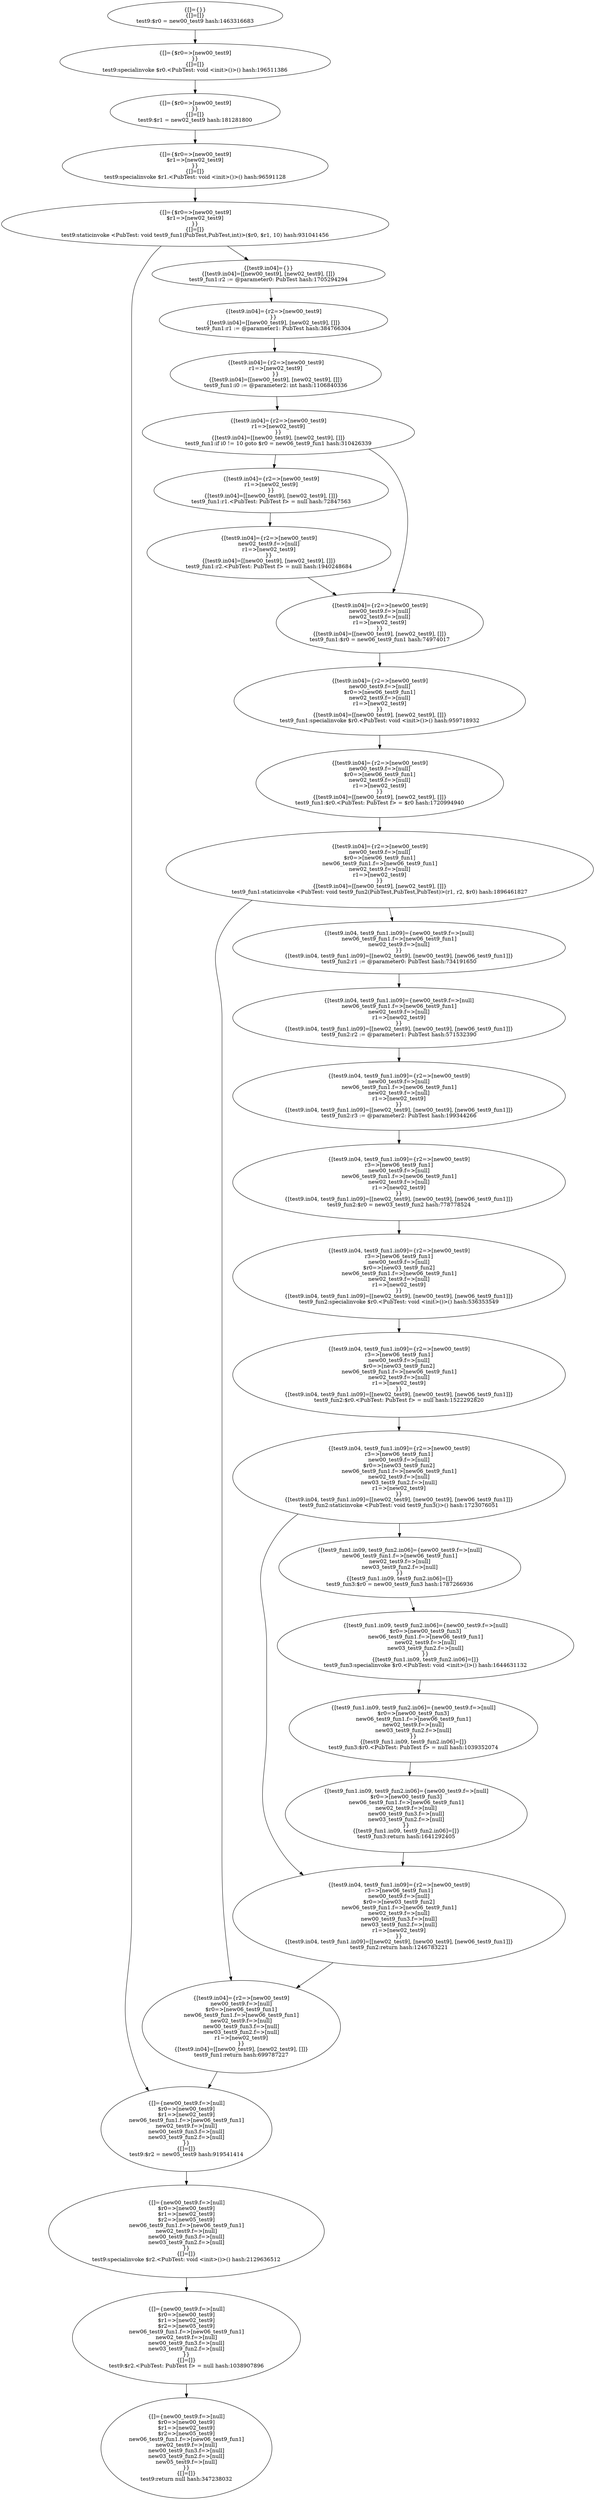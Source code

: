 digraph "./target1-pub/PubTest.test9" {
    "{[]={}}
{[]=[]}
test9:$r0 = new00_test9 hash:1463316683";
    "{[]={$r0=>[new00_test9]
}}
{[]=[]}
test9:specialinvoke $r0.<PubTest: void <init>()>() hash:196511386";
    "{[]={$r0=>[new00_test9]
}}
{[]=[]}
test9:$r1 = new02_test9 hash:181281800";
    "{[]={$r0=>[new00_test9]
$r1=>[new02_test9]
}}
{[]=[]}
test9:specialinvoke $r1.<PubTest: void <init>()>() hash:96591128";
    "{[]={$r0=>[new00_test9]
$r1=>[new02_test9]
}}
{[]=[]}
test9:staticinvoke <PubTest: void test9_fun1(PubTest,PubTest,int)>($r0, $r1, 10) hash:931041456";
    "{[]={new00_test9.f=>[null]
$r0=>[new00_test9]
$r1=>[new02_test9]
new06_test9_fun1.f=>[new06_test9_fun1]
new02_test9.f=>[null]
new00_test9_fun3.f=>[null]
new03_test9_fun2.f=>[null]
}}
{[]=[]}
test9:$r2 = new05_test9 hash:919541414";
    "{[]={new00_test9.f=>[null]
$r0=>[new00_test9]
$r1=>[new02_test9]
$r2=>[new05_test9]
new06_test9_fun1.f=>[new06_test9_fun1]
new02_test9.f=>[null]
new00_test9_fun3.f=>[null]
new03_test9_fun2.f=>[null]
}}
{[]=[]}
test9:specialinvoke $r2.<PubTest: void <init>()>() hash:2129636512";
    "{[]={new00_test9.f=>[null]
$r0=>[new00_test9]
$r1=>[new02_test9]
$r2=>[new05_test9]
new06_test9_fun1.f=>[new06_test9_fun1]
new02_test9.f=>[null]
new00_test9_fun3.f=>[null]
new03_test9_fun2.f=>[null]
}}
{[]=[]}
test9:$r2.<PubTest: PubTest f> = null hash:1038907896";
    "{[]={new00_test9.f=>[null]
$r0=>[new00_test9]
$r1=>[new02_test9]
$r2=>[new05_test9]
new06_test9_fun1.f=>[new06_test9_fun1]
new02_test9.f=>[null]
new00_test9_fun3.f=>[null]
new03_test9_fun2.f=>[null]
new05_test9.f=>[null]
}}
{[]=[]}
test9:return null hash:347238032";
    "{[test9.in04]={}}
{[test9.in04]=[[new00_test9], [new02_test9], []]}
test9_fun1:r2 := @parameter0: PubTest hash:1705294294";
    "{[test9.in04]={r2=>[new00_test9]
}}
{[test9.in04]=[[new00_test9], [new02_test9], []]}
test9_fun1:r1 := @parameter1: PubTest hash:384766304";
    "{[test9.in04]={r2=>[new00_test9]
r1=>[new02_test9]
}}
{[test9.in04]=[[new00_test9], [new02_test9], []]}
test9_fun1:i0 := @parameter2: int hash:1106840336";
    "{[test9.in04]={r2=>[new00_test9]
r1=>[new02_test9]
}}
{[test9.in04]=[[new00_test9], [new02_test9], []]}
test9_fun1:if i0 != 10 goto $r0 = new06_test9_fun1 hash:310426339";
    "{[test9.in04]={r2=>[new00_test9]
r1=>[new02_test9]
}}
{[test9.in04]=[[new00_test9], [new02_test9], []]}
test9_fun1:r1.<PubTest: PubTest f> = null hash:72847563";
    "{[test9.in04]={r2=>[new00_test9]
new02_test9.f=>[null]
r1=>[new02_test9]
}}
{[test9.in04]=[[new00_test9], [new02_test9], []]}
test9_fun1:r2.<PubTest: PubTest f> = null hash:1940248684";
    "{[test9.in04]={r2=>[new00_test9]
new00_test9.f=>[null]
new02_test9.f=>[null]
r1=>[new02_test9]
}}
{[test9.in04]=[[new00_test9], [new02_test9], []]}
test9_fun1:$r0 = new06_test9_fun1 hash:74974017";
    "{[test9.in04]={r2=>[new00_test9]
new00_test9.f=>[null]
$r0=>[new06_test9_fun1]
new02_test9.f=>[null]
r1=>[new02_test9]
}}
{[test9.in04]=[[new00_test9], [new02_test9], []]}
test9_fun1:specialinvoke $r0.<PubTest: void <init>()>() hash:959718932";
    "{[test9.in04]={r2=>[new00_test9]
new00_test9.f=>[null]
$r0=>[new06_test9_fun1]
new02_test9.f=>[null]
r1=>[new02_test9]
}}
{[test9.in04]=[[new00_test9], [new02_test9], []]}
test9_fun1:$r0.<PubTest: PubTest f> = $r0 hash:1720994940";
    "{[test9.in04]={r2=>[new00_test9]
new00_test9.f=>[null]
$r0=>[new06_test9_fun1]
new06_test9_fun1.f=>[new06_test9_fun1]
new02_test9.f=>[null]
r1=>[new02_test9]
}}
{[test9.in04]=[[new00_test9], [new02_test9], []]}
test9_fun1:staticinvoke <PubTest: void test9_fun2(PubTest,PubTest,PubTest)>(r1, r2, $r0) hash:1896461827";
    "{[test9.in04]={r2=>[new00_test9]
new00_test9.f=>[null]
$r0=>[new06_test9_fun1]
new06_test9_fun1.f=>[new06_test9_fun1]
new02_test9.f=>[null]
new00_test9_fun3.f=>[null]
new03_test9_fun2.f=>[null]
r1=>[new02_test9]
}}
{[test9.in04]=[[new00_test9], [new02_test9], []]}
test9_fun1:return hash:699787227";
    "{[test9.in04, test9_fun1.in09]={new00_test9.f=>[null]
new06_test9_fun1.f=>[new06_test9_fun1]
new02_test9.f=>[null]
}}
{[test9.in04, test9_fun1.in09]=[[new02_test9], [new00_test9], [new06_test9_fun1]]}
test9_fun2:r1 := @parameter0: PubTest hash:734191650";
    "{[test9.in04, test9_fun1.in09]={new00_test9.f=>[null]
new06_test9_fun1.f=>[new06_test9_fun1]
new02_test9.f=>[null]
r1=>[new02_test9]
}}
{[test9.in04, test9_fun1.in09]=[[new02_test9], [new00_test9], [new06_test9_fun1]]}
test9_fun2:r2 := @parameter1: PubTest hash:571532390";
    "{[test9.in04, test9_fun1.in09]={r2=>[new00_test9]
new00_test9.f=>[null]
new06_test9_fun1.f=>[new06_test9_fun1]
new02_test9.f=>[null]
r1=>[new02_test9]
}}
{[test9.in04, test9_fun1.in09]=[[new02_test9], [new00_test9], [new06_test9_fun1]]}
test9_fun2:r3 := @parameter2: PubTest hash:199344266";
    "{[test9.in04, test9_fun1.in09]={r2=>[new00_test9]
r3=>[new06_test9_fun1]
new00_test9.f=>[null]
new06_test9_fun1.f=>[new06_test9_fun1]
new02_test9.f=>[null]
r1=>[new02_test9]
}}
{[test9.in04, test9_fun1.in09]=[[new02_test9], [new00_test9], [new06_test9_fun1]]}
test9_fun2:$r0 = new03_test9_fun2 hash:778778524";
    "{[test9.in04, test9_fun1.in09]={r2=>[new00_test9]
r3=>[new06_test9_fun1]
new00_test9.f=>[null]
$r0=>[new03_test9_fun2]
new06_test9_fun1.f=>[new06_test9_fun1]
new02_test9.f=>[null]
r1=>[new02_test9]
}}
{[test9.in04, test9_fun1.in09]=[[new02_test9], [new00_test9], [new06_test9_fun1]]}
test9_fun2:specialinvoke $r0.<PubTest: void <init>()>() hash:536353549";
    "{[test9.in04, test9_fun1.in09]={r2=>[new00_test9]
r3=>[new06_test9_fun1]
new00_test9.f=>[null]
$r0=>[new03_test9_fun2]
new06_test9_fun1.f=>[new06_test9_fun1]
new02_test9.f=>[null]
r1=>[new02_test9]
}}
{[test9.in04, test9_fun1.in09]=[[new02_test9], [new00_test9], [new06_test9_fun1]]}
test9_fun2:$r0.<PubTest: PubTest f> = null hash:1522292820";
    "{[test9.in04, test9_fun1.in09]={r2=>[new00_test9]
r3=>[new06_test9_fun1]
new00_test9.f=>[null]
$r0=>[new03_test9_fun2]
new06_test9_fun1.f=>[new06_test9_fun1]
new02_test9.f=>[null]
new03_test9_fun2.f=>[null]
r1=>[new02_test9]
}}
{[test9.in04, test9_fun1.in09]=[[new02_test9], [new00_test9], [new06_test9_fun1]]}
test9_fun2:staticinvoke <PubTest: void test9_fun3()>() hash:1723076051";
    "{[test9.in04, test9_fun1.in09]={r2=>[new00_test9]
r3=>[new06_test9_fun1]
new00_test9.f=>[null]
$r0=>[new03_test9_fun2]
new06_test9_fun1.f=>[new06_test9_fun1]
new02_test9.f=>[null]
new00_test9_fun3.f=>[null]
new03_test9_fun2.f=>[null]
r1=>[new02_test9]
}}
{[test9.in04, test9_fun1.in09]=[[new02_test9], [new00_test9], [new06_test9_fun1]]}
test9_fun2:return hash:1246783221";
    "{[test9_fun1.in09, test9_fun2.in06]={new00_test9.f=>[null]
new06_test9_fun1.f=>[new06_test9_fun1]
new02_test9.f=>[null]
new03_test9_fun2.f=>[null]
}}
{[test9_fun1.in09, test9_fun2.in06]=[]}
test9_fun3:$r0 = new00_test9_fun3 hash:1787266936";
    "{[test9_fun1.in09, test9_fun2.in06]={new00_test9.f=>[null]
$r0=>[new00_test9_fun3]
new06_test9_fun1.f=>[new06_test9_fun1]
new02_test9.f=>[null]
new03_test9_fun2.f=>[null]
}}
{[test9_fun1.in09, test9_fun2.in06]=[]}
test9_fun3:specialinvoke $r0.<PubTest: void <init>()>() hash:1644631132";
    "{[test9_fun1.in09, test9_fun2.in06]={new00_test9.f=>[null]
$r0=>[new00_test9_fun3]
new06_test9_fun1.f=>[new06_test9_fun1]
new02_test9.f=>[null]
new03_test9_fun2.f=>[null]
}}
{[test9_fun1.in09, test9_fun2.in06]=[]}
test9_fun3:$r0.<PubTest: PubTest f> = null hash:1039352074";
    "{[test9_fun1.in09, test9_fun2.in06]={new00_test9.f=>[null]
$r0=>[new00_test9_fun3]
new06_test9_fun1.f=>[new06_test9_fun1]
new02_test9.f=>[null]
new00_test9_fun3.f=>[null]
new03_test9_fun2.f=>[null]
}}
{[test9_fun1.in09, test9_fun2.in06]=[]}
test9_fun3:return hash:1641292405";
    "{[]={}}
{[]=[]}
test9:$r0 = new00_test9 hash:1463316683"->"{[]={$r0=>[new00_test9]
}}
{[]=[]}
test9:specialinvoke $r0.<PubTest: void <init>()>() hash:196511386";
    "{[]={$r0=>[new00_test9]
}}
{[]=[]}
test9:specialinvoke $r0.<PubTest: void <init>()>() hash:196511386"->"{[]={$r0=>[new00_test9]
}}
{[]=[]}
test9:$r1 = new02_test9 hash:181281800";
    "{[]={$r0=>[new00_test9]
}}
{[]=[]}
test9:$r1 = new02_test9 hash:181281800"->"{[]={$r0=>[new00_test9]
$r1=>[new02_test9]
}}
{[]=[]}
test9:specialinvoke $r1.<PubTest: void <init>()>() hash:96591128";
    "{[]={$r0=>[new00_test9]
$r1=>[new02_test9]
}}
{[]=[]}
test9:specialinvoke $r1.<PubTest: void <init>()>() hash:96591128"->"{[]={$r0=>[new00_test9]
$r1=>[new02_test9]
}}
{[]=[]}
test9:staticinvoke <PubTest: void test9_fun1(PubTest,PubTest,int)>($r0, $r1, 10) hash:931041456";
    "{[]={$r0=>[new00_test9]
$r1=>[new02_test9]
}}
{[]=[]}
test9:staticinvoke <PubTest: void test9_fun1(PubTest,PubTest,int)>($r0, $r1, 10) hash:931041456"->"{[]={new00_test9.f=>[null]
$r0=>[new00_test9]
$r1=>[new02_test9]
new06_test9_fun1.f=>[new06_test9_fun1]
new02_test9.f=>[null]
new00_test9_fun3.f=>[null]
new03_test9_fun2.f=>[null]
}}
{[]=[]}
test9:$r2 = new05_test9 hash:919541414";
    "{[]={$r0=>[new00_test9]
$r1=>[new02_test9]
}}
{[]=[]}
test9:staticinvoke <PubTest: void test9_fun1(PubTest,PubTest,int)>($r0, $r1, 10) hash:931041456"->"{[test9.in04]={}}
{[test9.in04]=[[new00_test9], [new02_test9], []]}
test9_fun1:r2 := @parameter0: PubTest hash:1705294294";
    "{[]={new00_test9.f=>[null]
$r0=>[new00_test9]
$r1=>[new02_test9]
new06_test9_fun1.f=>[new06_test9_fun1]
new02_test9.f=>[null]
new00_test9_fun3.f=>[null]
new03_test9_fun2.f=>[null]
}}
{[]=[]}
test9:$r2 = new05_test9 hash:919541414"->"{[]={new00_test9.f=>[null]
$r0=>[new00_test9]
$r1=>[new02_test9]
$r2=>[new05_test9]
new06_test9_fun1.f=>[new06_test9_fun1]
new02_test9.f=>[null]
new00_test9_fun3.f=>[null]
new03_test9_fun2.f=>[null]
}}
{[]=[]}
test9:specialinvoke $r2.<PubTest: void <init>()>() hash:2129636512";
    "{[]={new00_test9.f=>[null]
$r0=>[new00_test9]
$r1=>[new02_test9]
$r2=>[new05_test9]
new06_test9_fun1.f=>[new06_test9_fun1]
new02_test9.f=>[null]
new00_test9_fun3.f=>[null]
new03_test9_fun2.f=>[null]
}}
{[]=[]}
test9:specialinvoke $r2.<PubTest: void <init>()>() hash:2129636512"->"{[]={new00_test9.f=>[null]
$r0=>[new00_test9]
$r1=>[new02_test9]
$r2=>[new05_test9]
new06_test9_fun1.f=>[new06_test9_fun1]
new02_test9.f=>[null]
new00_test9_fun3.f=>[null]
new03_test9_fun2.f=>[null]
}}
{[]=[]}
test9:$r2.<PubTest: PubTest f> = null hash:1038907896";
    "{[]={new00_test9.f=>[null]
$r0=>[new00_test9]
$r1=>[new02_test9]
$r2=>[new05_test9]
new06_test9_fun1.f=>[new06_test9_fun1]
new02_test9.f=>[null]
new00_test9_fun3.f=>[null]
new03_test9_fun2.f=>[null]
}}
{[]=[]}
test9:$r2.<PubTest: PubTest f> = null hash:1038907896"->"{[]={new00_test9.f=>[null]
$r0=>[new00_test9]
$r1=>[new02_test9]
$r2=>[new05_test9]
new06_test9_fun1.f=>[new06_test9_fun1]
new02_test9.f=>[null]
new00_test9_fun3.f=>[null]
new03_test9_fun2.f=>[null]
new05_test9.f=>[null]
}}
{[]=[]}
test9:return null hash:347238032";
    "{[test9.in04]={}}
{[test9.in04]=[[new00_test9], [new02_test9], []]}
test9_fun1:r2 := @parameter0: PubTest hash:1705294294"->"{[test9.in04]={r2=>[new00_test9]
}}
{[test9.in04]=[[new00_test9], [new02_test9], []]}
test9_fun1:r1 := @parameter1: PubTest hash:384766304";
    "{[test9.in04]={r2=>[new00_test9]
}}
{[test9.in04]=[[new00_test9], [new02_test9], []]}
test9_fun1:r1 := @parameter1: PubTest hash:384766304"->"{[test9.in04]={r2=>[new00_test9]
r1=>[new02_test9]
}}
{[test9.in04]=[[new00_test9], [new02_test9], []]}
test9_fun1:i0 := @parameter2: int hash:1106840336";
    "{[test9.in04]={r2=>[new00_test9]
r1=>[new02_test9]
}}
{[test9.in04]=[[new00_test9], [new02_test9], []]}
test9_fun1:i0 := @parameter2: int hash:1106840336"->"{[test9.in04]={r2=>[new00_test9]
r1=>[new02_test9]
}}
{[test9.in04]=[[new00_test9], [new02_test9], []]}
test9_fun1:if i0 != 10 goto $r0 = new06_test9_fun1 hash:310426339";
    "{[test9.in04]={r2=>[new00_test9]
r1=>[new02_test9]
}}
{[test9.in04]=[[new00_test9], [new02_test9], []]}
test9_fun1:if i0 != 10 goto $r0 = new06_test9_fun1 hash:310426339"->"{[test9.in04]={r2=>[new00_test9]
r1=>[new02_test9]
}}
{[test9.in04]=[[new00_test9], [new02_test9], []]}
test9_fun1:r1.<PubTest: PubTest f> = null hash:72847563";
    "{[test9.in04]={r2=>[new00_test9]
r1=>[new02_test9]
}}
{[test9.in04]=[[new00_test9], [new02_test9], []]}
test9_fun1:if i0 != 10 goto $r0 = new06_test9_fun1 hash:310426339"->"{[test9.in04]={r2=>[new00_test9]
new00_test9.f=>[null]
new02_test9.f=>[null]
r1=>[new02_test9]
}}
{[test9.in04]=[[new00_test9], [new02_test9], []]}
test9_fun1:$r0 = new06_test9_fun1 hash:74974017";
    "{[test9.in04]={r2=>[new00_test9]
r1=>[new02_test9]
}}
{[test9.in04]=[[new00_test9], [new02_test9], []]}
test9_fun1:r1.<PubTest: PubTest f> = null hash:72847563"->"{[test9.in04]={r2=>[new00_test9]
new02_test9.f=>[null]
r1=>[new02_test9]
}}
{[test9.in04]=[[new00_test9], [new02_test9], []]}
test9_fun1:r2.<PubTest: PubTest f> = null hash:1940248684";
    "{[test9.in04]={r2=>[new00_test9]
new02_test9.f=>[null]
r1=>[new02_test9]
}}
{[test9.in04]=[[new00_test9], [new02_test9], []]}
test9_fun1:r2.<PubTest: PubTest f> = null hash:1940248684"->"{[test9.in04]={r2=>[new00_test9]
new00_test9.f=>[null]
new02_test9.f=>[null]
r1=>[new02_test9]
}}
{[test9.in04]=[[new00_test9], [new02_test9], []]}
test9_fun1:$r0 = new06_test9_fun1 hash:74974017";
    "{[test9.in04]={r2=>[new00_test9]
new00_test9.f=>[null]
new02_test9.f=>[null]
r1=>[new02_test9]
}}
{[test9.in04]=[[new00_test9], [new02_test9], []]}
test9_fun1:$r0 = new06_test9_fun1 hash:74974017"->"{[test9.in04]={r2=>[new00_test9]
new00_test9.f=>[null]
$r0=>[new06_test9_fun1]
new02_test9.f=>[null]
r1=>[new02_test9]
}}
{[test9.in04]=[[new00_test9], [new02_test9], []]}
test9_fun1:specialinvoke $r0.<PubTest: void <init>()>() hash:959718932";
    "{[test9.in04]={r2=>[new00_test9]
new00_test9.f=>[null]
$r0=>[new06_test9_fun1]
new02_test9.f=>[null]
r1=>[new02_test9]
}}
{[test9.in04]=[[new00_test9], [new02_test9], []]}
test9_fun1:specialinvoke $r0.<PubTest: void <init>()>() hash:959718932"->"{[test9.in04]={r2=>[new00_test9]
new00_test9.f=>[null]
$r0=>[new06_test9_fun1]
new02_test9.f=>[null]
r1=>[new02_test9]
}}
{[test9.in04]=[[new00_test9], [new02_test9], []]}
test9_fun1:$r0.<PubTest: PubTest f> = $r0 hash:1720994940";
    "{[test9.in04]={r2=>[new00_test9]
new00_test9.f=>[null]
$r0=>[new06_test9_fun1]
new02_test9.f=>[null]
r1=>[new02_test9]
}}
{[test9.in04]=[[new00_test9], [new02_test9], []]}
test9_fun1:$r0.<PubTest: PubTest f> = $r0 hash:1720994940"->"{[test9.in04]={r2=>[new00_test9]
new00_test9.f=>[null]
$r0=>[new06_test9_fun1]
new06_test9_fun1.f=>[new06_test9_fun1]
new02_test9.f=>[null]
r1=>[new02_test9]
}}
{[test9.in04]=[[new00_test9], [new02_test9], []]}
test9_fun1:staticinvoke <PubTest: void test9_fun2(PubTest,PubTest,PubTest)>(r1, r2, $r0) hash:1896461827";
    "{[test9.in04]={r2=>[new00_test9]
new00_test9.f=>[null]
$r0=>[new06_test9_fun1]
new06_test9_fun1.f=>[new06_test9_fun1]
new02_test9.f=>[null]
r1=>[new02_test9]
}}
{[test9.in04]=[[new00_test9], [new02_test9], []]}
test9_fun1:staticinvoke <PubTest: void test9_fun2(PubTest,PubTest,PubTest)>(r1, r2, $r0) hash:1896461827"->"{[test9.in04]={r2=>[new00_test9]
new00_test9.f=>[null]
$r0=>[new06_test9_fun1]
new06_test9_fun1.f=>[new06_test9_fun1]
new02_test9.f=>[null]
new00_test9_fun3.f=>[null]
new03_test9_fun2.f=>[null]
r1=>[new02_test9]
}}
{[test9.in04]=[[new00_test9], [new02_test9], []]}
test9_fun1:return hash:699787227";
    "{[test9.in04]={r2=>[new00_test9]
new00_test9.f=>[null]
$r0=>[new06_test9_fun1]
new06_test9_fun1.f=>[new06_test9_fun1]
new02_test9.f=>[null]
r1=>[new02_test9]
}}
{[test9.in04]=[[new00_test9], [new02_test9], []]}
test9_fun1:staticinvoke <PubTest: void test9_fun2(PubTest,PubTest,PubTest)>(r1, r2, $r0) hash:1896461827"->"{[test9.in04, test9_fun1.in09]={new00_test9.f=>[null]
new06_test9_fun1.f=>[new06_test9_fun1]
new02_test9.f=>[null]
}}
{[test9.in04, test9_fun1.in09]=[[new02_test9], [new00_test9], [new06_test9_fun1]]}
test9_fun2:r1 := @parameter0: PubTest hash:734191650";
    "{[test9.in04]={r2=>[new00_test9]
new00_test9.f=>[null]
$r0=>[new06_test9_fun1]
new06_test9_fun1.f=>[new06_test9_fun1]
new02_test9.f=>[null]
new00_test9_fun3.f=>[null]
new03_test9_fun2.f=>[null]
r1=>[new02_test9]
}}
{[test9.in04]=[[new00_test9], [new02_test9], []]}
test9_fun1:return hash:699787227"->"{[]={new00_test9.f=>[null]
$r0=>[new00_test9]
$r1=>[new02_test9]
new06_test9_fun1.f=>[new06_test9_fun1]
new02_test9.f=>[null]
new00_test9_fun3.f=>[null]
new03_test9_fun2.f=>[null]
}}
{[]=[]}
test9:$r2 = new05_test9 hash:919541414";
    "{[test9.in04, test9_fun1.in09]={new00_test9.f=>[null]
new06_test9_fun1.f=>[new06_test9_fun1]
new02_test9.f=>[null]
}}
{[test9.in04, test9_fun1.in09]=[[new02_test9], [new00_test9], [new06_test9_fun1]]}
test9_fun2:r1 := @parameter0: PubTest hash:734191650"->"{[test9.in04, test9_fun1.in09]={new00_test9.f=>[null]
new06_test9_fun1.f=>[new06_test9_fun1]
new02_test9.f=>[null]
r1=>[new02_test9]
}}
{[test9.in04, test9_fun1.in09]=[[new02_test9], [new00_test9], [new06_test9_fun1]]}
test9_fun2:r2 := @parameter1: PubTest hash:571532390";
    "{[test9.in04, test9_fun1.in09]={new00_test9.f=>[null]
new06_test9_fun1.f=>[new06_test9_fun1]
new02_test9.f=>[null]
r1=>[new02_test9]
}}
{[test9.in04, test9_fun1.in09]=[[new02_test9], [new00_test9], [new06_test9_fun1]]}
test9_fun2:r2 := @parameter1: PubTest hash:571532390"->"{[test9.in04, test9_fun1.in09]={r2=>[new00_test9]
new00_test9.f=>[null]
new06_test9_fun1.f=>[new06_test9_fun1]
new02_test9.f=>[null]
r1=>[new02_test9]
}}
{[test9.in04, test9_fun1.in09]=[[new02_test9], [new00_test9], [new06_test9_fun1]]}
test9_fun2:r3 := @parameter2: PubTest hash:199344266";
    "{[test9.in04, test9_fun1.in09]={r2=>[new00_test9]
new00_test9.f=>[null]
new06_test9_fun1.f=>[new06_test9_fun1]
new02_test9.f=>[null]
r1=>[new02_test9]
}}
{[test9.in04, test9_fun1.in09]=[[new02_test9], [new00_test9], [new06_test9_fun1]]}
test9_fun2:r3 := @parameter2: PubTest hash:199344266"->"{[test9.in04, test9_fun1.in09]={r2=>[new00_test9]
r3=>[new06_test9_fun1]
new00_test9.f=>[null]
new06_test9_fun1.f=>[new06_test9_fun1]
new02_test9.f=>[null]
r1=>[new02_test9]
}}
{[test9.in04, test9_fun1.in09]=[[new02_test9], [new00_test9], [new06_test9_fun1]]}
test9_fun2:$r0 = new03_test9_fun2 hash:778778524";
    "{[test9.in04, test9_fun1.in09]={r2=>[new00_test9]
r3=>[new06_test9_fun1]
new00_test9.f=>[null]
new06_test9_fun1.f=>[new06_test9_fun1]
new02_test9.f=>[null]
r1=>[new02_test9]
}}
{[test9.in04, test9_fun1.in09]=[[new02_test9], [new00_test9], [new06_test9_fun1]]}
test9_fun2:$r0 = new03_test9_fun2 hash:778778524"->"{[test9.in04, test9_fun1.in09]={r2=>[new00_test9]
r3=>[new06_test9_fun1]
new00_test9.f=>[null]
$r0=>[new03_test9_fun2]
new06_test9_fun1.f=>[new06_test9_fun1]
new02_test9.f=>[null]
r1=>[new02_test9]
}}
{[test9.in04, test9_fun1.in09]=[[new02_test9], [new00_test9], [new06_test9_fun1]]}
test9_fun2:specialinvoke $r0.<PubTest: void <init>()>() hash:536353549";
    "{[test9.in04, test9_fun1.in09]={r2=>[new00_test9]
r3=>[new06_test9_fun1]
new00_test9.f=>[null]
$r0=>[new03_test9_fun2]
new06_test9_fun1.f=>[new06_test9_fun1]
new02_test9.f=>[null]
r1=>[new02_test9]
}}
{[test9.in04, test9_fun1.in09]=[[new02_test9], [new00_test9], [new06_test9_fun1]]}
test9_fun2:specialinvoke $r0.<PubTest: void <init>()>() hash:536353549"->"{[test9.in04, test9_fun1.in09]={r2=>[new00_test9]
r3=>[new06_test9_fun1]
new00_test9.f=>[null]
$r0=>[new03_test9_fun2]
new06_test9_fun1.f=>[new06_test9_fun1]
new02_test9.f=>[null]
r1=>[new02_test9]
}}
{[test9.in04, test9_fun1.in09]=[[new02_test9], [new00_test9], [new06_test9_fun1]]}
test9_fun2:$r0.<PubTest: PubTest f> = null hash:1522292820";
    "{[test9.in04, test9_fun1.in09]={r2=>[new00_test9]
r3=>[new06_test9_fun1]
new00_test9.f=>[null]
$r0=>[new03_test9_fun2]
new06_test9_fun1.f=>[new06_test9_fun1]
new02_test9.f=>[null]
r1=>[new02_test9]
}}
{[test9.in04, test9_fun1.in09]=[[new02_test9], [new00_test9], [new06_test9_fun1]]}
test9_fun2:$r0.<PubTest: PubTest f> = null hash:1522292820"->"{[test9.in04, test9_fun1.in09]={r2=>[new00_test9]
r3=>[new06_test9_fun1]
new00_test9.f=>[null]
$r0=>[new03_test9_fun2]
new06_test9_fun1.f=>[new06_test9_fun1]
new02_test9.f=>[null]
new03_test9_fun2.f=>[null]
r1=>[new02_test9]
}}
{[test9.in04, test9_fun1.in09]=[[new02_test9], [new00_test9], [new06_test9_fun1]]}
test9_fun2:staticinvoke <PubTest: void test9_fun3()>() hash:1723076051";
    "{[test9.in04, test9_fun1.in09]={r2=>[new00_test9]
r3=>[new06_test9_fun1]
new00_test9.f=>[null]
$r0=>[new03_test9_fun2]
new06_test9_fun1.f=>[new06_test9_fun1]
new02_test9.f=>[null]
new03_test9_fun2.f=>[null]
r1=>[new02_test9]
}}
{[test9.in04, test9_fun1.in09]=[[new02_test9], [new00_test9], [new06_test9_fun1]]}
test9_fun2:staticinvoke <PubTest: void test9_fun3()>() hash:1723076051"->"{[test9.in04, test9_fun1.in09]={r2=>[new00_test9]
r3=>[new06_test9_fun1]
new00_test9.f=>[null]
$r0=>[new03_test9_fun2]
new06_test9_fun1.f=>[new06_test9_fun1]
new02_test9.f=>[null]
new00_test9_fun3.f=>[null]
new03_test9_fun2.f=>[null]
r1=>[new02_test9]
}}
{[test9.in04, test9_fun1.in09]=[[new02_test9], [new00_test9], [new06_test9_fun1]]}
test9_fun2:return hash:1246783221";
    "{[test9.in04, test9_fun1.in09]={r2=>[new00_test9]
r3=>[new06_test9_fun1]
new00_test9.f=>[null]
$r0=>[new03_test9_fun2]
new06_test9_fun1.f=>[new06_test9_fun1]
new02_test9.f=>[null]
new03_test9_fun2.f=>[null]
r1=>[new02_test9]
}}
{[test9.in04, test9_fun1.in09]=[[new02_test9], [new00_test9], [new06_test9_fun1]]}
test9_fun2:staticinvoke <PubTest: void test9_fun3()>() hash:1723076051"->"{[test9_fun1.in09, test9_fun2.in06]={new00_test9.f=>[null]
new06_test9_fun1.f=>[new06_test9_fun1]
new02_test9.f=>[null]
new03_test9_fun2.f=>[null]
}}
{[test9_fun1.in09, test9_fun2.in06]=[]}
test9_fun3:$r0 = new00_test9_fun3 hash:1787266936";
    "{[test9.in04, test9_fun1.in09]={r2=>[new00_test9]
r3=>[new06_test9_fun1]
new00_test9.f=>[null]
$r0=>[new03_test9_fun2]
new06_test9_fun1.f=>[new06_test9_fun1]
new02_test9.f=>[null]
new00_test9_fun3.f=>[null]
new03_test9_fun2.f=>[null]
r1=>[new02_test9]
}}
{[test9.in04, test9_fun1.in09]=[[new02_test9], [new00_test9], [new06_test9_fun1]]}
test9_fun2:return hash:1246783221"->"{[test9.in04]={r2=>[new00_test9]
new00_test9.f=>[null]
$r0=>[new06_test9_fun1]
new06_test9_fun1.f=>[new06_test9_fun1]
new02_test9.f=>[null]
new00_test9_fun3.f=>[null]
new03_test9_fun2.f=>[null]
r1=>[new02_test9]
}}
{[test9.in04]=[[new00_test9], [new02_test9], []]}
test9_fun1:return hash:699787227";
    "{[test9_fun1.in09, test9_fun2.in06]={new00_test9.f=>[null]
new06_test9_fun1.f=>[new06_test9_fun1]
new02_test9.f=>[null]
new03_test9_fun2.f=>[null]
}}
{[test9_fun1.in09, test9_fun2.in06]=[]}
test9_fun3:$r0 = new00_test9_fun3 hash:1787266936"->"{[test9_fun1.in09, test9_fun2.in06]={new00_test9.f=>[null]
$r0=>[new00_test9_fun3]
new06_test9_fun1.f=>[new06_test9_fun1]
new02_test9.f=>[null]
new03_test9_fun2.f=>[null]
}}
{[test9_fun1.in09, test9_fun2.in06]=[]}
test9_fun3:specialinvoke $r0.<PubTest: void <init>()>() hash:1644631132";
    "{[test9_fun1.in09, test9_fun2.in06]={new00_test9.f=>[null]
$r0=>[new00_test9_fun3]
new06_test9_fun1.f=>[new06_test9_fun1]
new02_test9.f=>[null]
new03_test9_fun2.f=>[null]
}}
{[test9_fun1.in09, test9_fun2.in06]=[]}
test9_fun3:specialinvoke $r0.<PubTest: void <init>()>() hash:1644631132"->"{[test9_fun1.in09, test9_fun2.in06]={new00_test9.f=>[null]
$r0=>[new00_test9_fun3]
new06_test9_fun1.f=>[new06_test9_fun1]
new02_test9.f=>[null]
new03_test9_fun2.f=>[null]
}}
{[test9_fun1.in09, test9_fun2.in06]=[]}
test9_fun3:$r0.<PubTest: PubTest f> = null hash:1039352074";
    "{[test9_fun1.in09, test9_fun2.in06]={new00_test9.f=>[null]
$r0=>[new00_test9_fun3]
new06_test9_fun1.f=>[new06_test9_fun1]
new02_test9.f=>[null]
new03_test9_fun2.f=>[null]
}}
{[test9_fun1.in09, test9_fun2.in06]=[]}
test9_fun3:$r0.<PubTest: PubTest f> = null hash:1039352074"->"{[test9_fun1.in09, test9_fun2.in06]={new00_test9.f=>[null]
$r0=>[new00_test9_fun3]
new06_test9_fun1.f=>[new06_test9_fun1]
new02_test9.f=>[null]
new00_test9_fun3.f=>[null]
new03_test9_fun2.f=>[null]
}}
{[test9_fun1.in09, test9_fun2.in06]=[]}
test9_fun3:return hash:1641292405";
    "{[test9_fun1.in09, test9_fun2.in06]={new00_test9.f=>[null]
$r0=>[new00_test9_fun3]
new06_test9_fun1.f=>[new06_test9_fun1]
new02_test9.f=>[null]
new00_test9_fun3.f=>[null]
new03_test9_fun2.f=>[null]
}}
{[test9_fun1.in09, test9_fun2.in06]=[]}
test9_fun3:return hash:1641292405"->"{[test9.in04, test9_fun1.in09]={r2=>[new00_test9]
r3=>[new06_test9_fun1]
new00_test9.f=>[null]
$r0=>[new03_test9_fun2]
new06_test9_fun1.f=>[new06_test9_fun1]
new02_test9.f=>[null]
new00_test9_fun3.f=>[null]
new03_test9_fun2.f=>[null]
r1=>[new02_test9]
}}
{[test9.in04, test9_fun1.in09]=[[new02_test9], [new00_test9], [new06_test9_fun1]]}
test9_fun2:return hash:1246783221";
}
